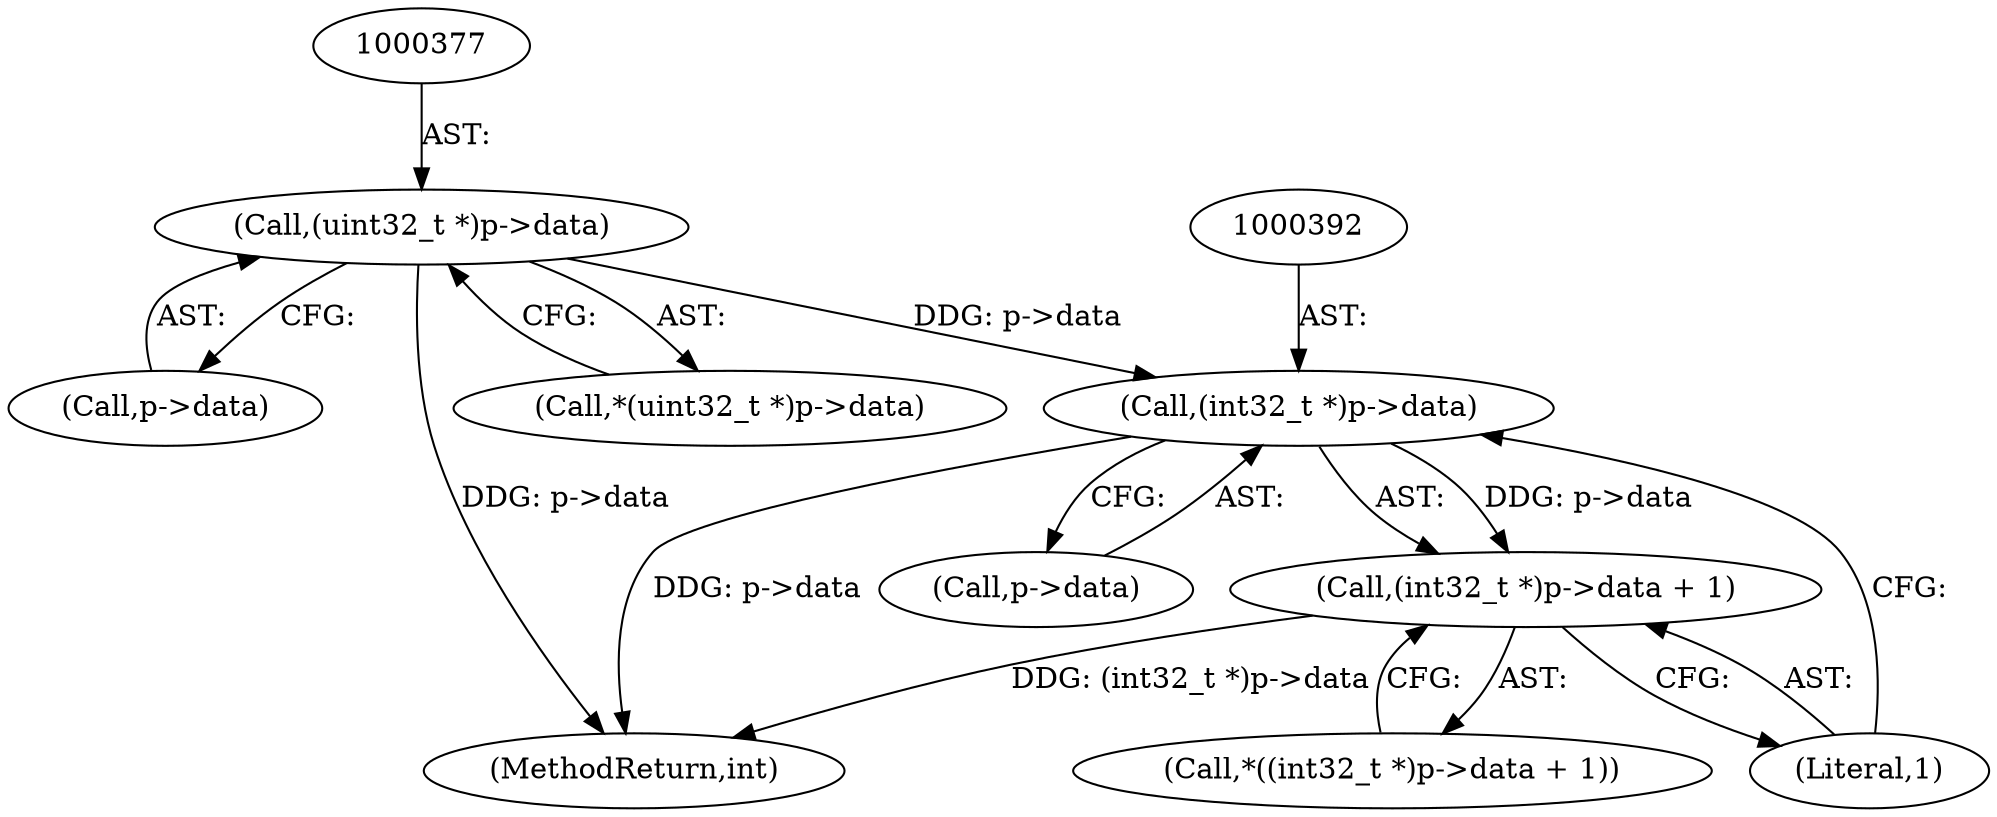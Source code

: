 digraph "0_Android_aeea52da00d210587fb3ed895de3d5f2e0264c88_3@pointer" {
"1000391" [label="(Call,(int32_t *)p->data)"];
"1000376" [label="(Call,(uint32_t *)p->data)"];
"1000390" [label="(Call,(int32_t *)p->data + 1)"];
"1000396" [label="(Literal,1)"];
"1000393" [label="(Call,p->data)"];
"1000378" [label="(Call,p->data)"];
"1000391" [label="(Call,(int32_t *)p->data)"];
"1000390" [label="(Call,(int32_t *)p->data + 1)"];
"1000376" [label="(Call,(uint32_t *)p->data)"];
"1000389" [label="(Call,*((int32_t *)p->data + 1))"];
"1000539" [label="(MethodReturn,int)"];
"1000375" [label="(Call,*(uint32_t *)p->data)"];
"1000391" -> "1000390"  [label="AST: "];
"1000391" -> "1000393"  [label="CFG: "];
"1000392" -> "1000391"  [label="AST: "];
"1000393" -> "1000391"  [label="AST: "];
"1000396" -> "1000391"  [label="CFG: "];
"1000391" -> "1000539"  [label="DDG: p->data"];
"1000391" -> "1000390"  [label="DDG: p->data"];
"1000376" -> "1000391"  [label="DDG: p->data"];
"1000376" -> "1000375"  [label="AST: "];
"1000376" -> "1000378"  [label="CFG: "];
"1000377" -> "1000376"  [label="AST: "];
"1000378" -> "1000376"  [label="AST: "];
"1000375" -> "1000376"  [label="CFG: "];
"1000376" -> "1000539"  [label="DDG: p->data"];
"1000390" -> "1000389"  [label="AST: "];
"1000390" -> "1000396"  [label="CFG: "];
"1000396" -> "1000390"  [label="AST: "];
"1000389" -> "1000390"  [label="CFG: "];
"1000390" -> "1000539"  [label="DDG: (int32_t *)p->data"];
}
